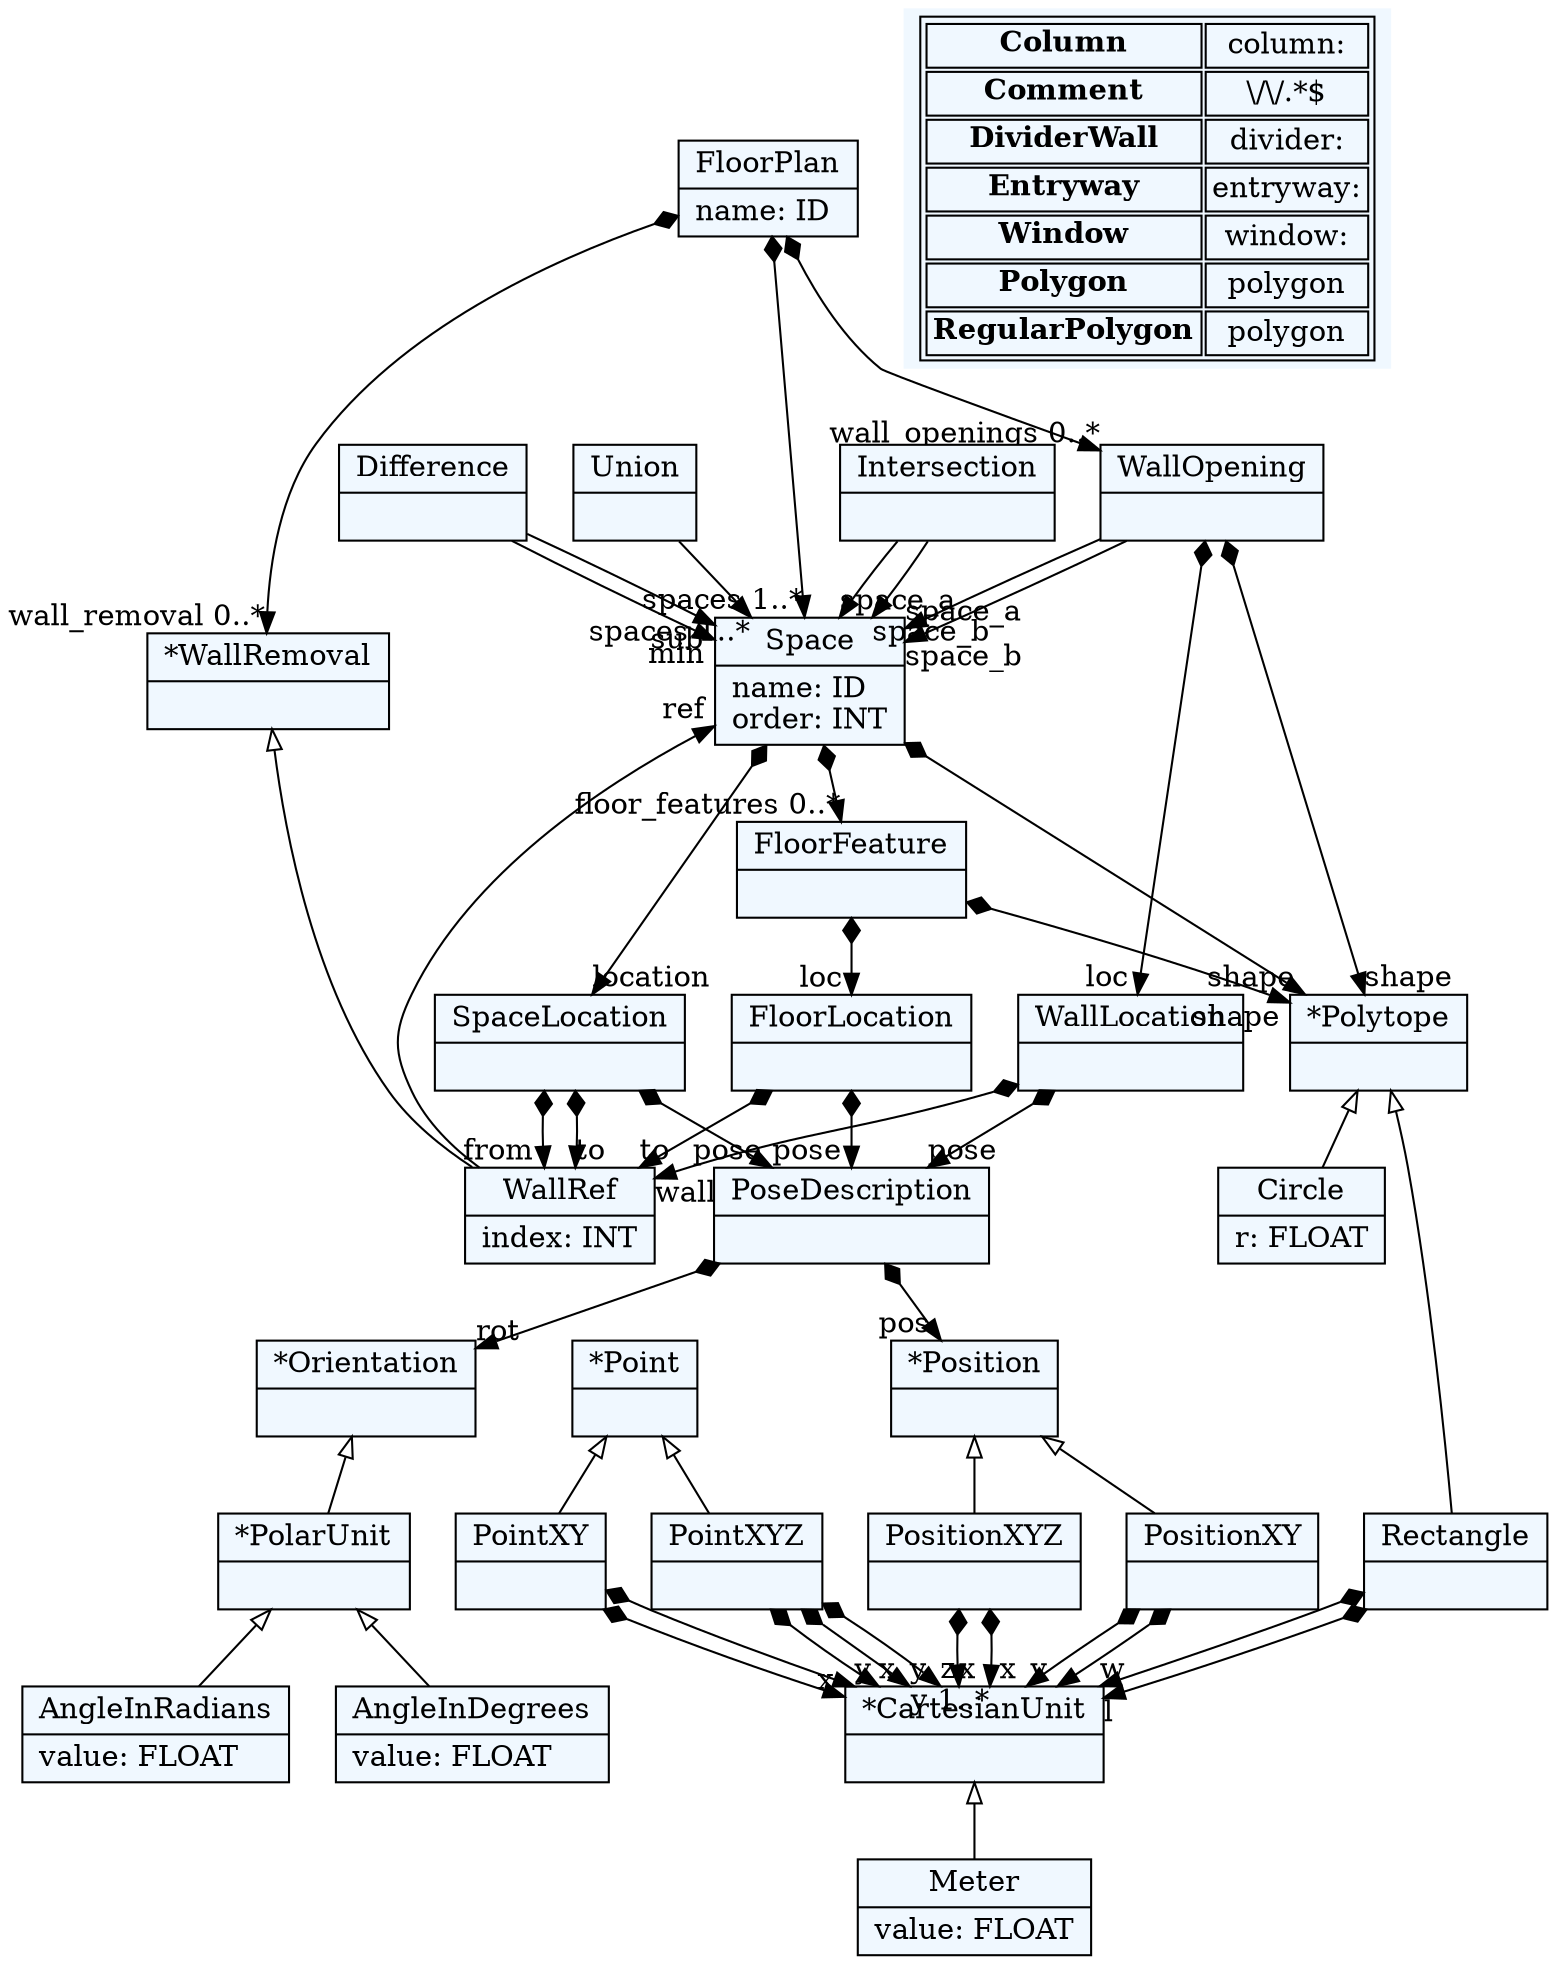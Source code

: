 
    digraph textX {
    fontname = "Bitstream Vera Sans"
    fontsize = 8
    node[
        shape=record,
        style=filled,
        fillcolor=aliceblue
    ]
    nodesep = 0.3
    edge[dir=black,arrowtail=empty]


23766880[ label="{FloorPlan|name: ID\l}"]

23771824[ label="{Space|name: ID\lorder: INT\l}"]

23734240[ label="{WallRef|index: INT\l}"]

23676576[ label="{SpaceLocation|}"]

23770880[ label="{FloorLocation|}"]

23761632[ label="{WallLocation|}"]

23726640[ label="{WallOpening|}"]

23790176[ label="{FloorFeature|}"]

23807376[ label="{Intersection|}"]

23812912[ label="{Difference|}"]

23818448[ label="{Union|}"]

23823984[ label="{*WallRemoval|}"]

23731296[ label="{*Polytope|}"]

23736240[ label="{Rectangle|}"]

23741184[ label="{Circle|r: FLOAT\l}"]

23523936[ label="{*CartesianUnit|}"]

23468144[ label="{Meter|value: FLOAT\l}"]

23678576[ label="{PointXY|}"]

23684112[ label="{PointXYZ|}"]

23689648[ label="{*Point|}"]

23696304[ label="{PositionXY|}"]

23701248[ label="{PositionXYZ|}"]

23706784[ label="{*Position|}"]

23712320[ label="{*PolarUnit|}"]

23717856[ label="{AngleInDegrees|value: FLOAT\l}"]

23687648[ label="{AngleInRadians|value: FLOAT\l}"]

23490496[ label="{*Orientation|}"]

23715856[ label="{PoseDescription|}"]



23766880 -> 23771824[arrowtail=diamond, dir=both, headlabel="spaces 1..*"]
23766880 -> 23726640[arrowtail=diamond, dir=both, headlabel="wall_openings 0..*"]
23766880 -> 23823984[arrowtail=diamond, dir=both, headlabel="wall_removal 0..*"]
23771824 -> 23731296[arrowtail=diamond, dir=both, headlabel="shape "]
23771824 -> 23676576[arrowtail=diamond, dir=both, headlabel="location "]
23771824 -> 23790176[arrowtail=diamond, dir=both, headlabel="floor_features 0..*"]
23734240 -> 23771824[headlabel="ref "]
23676576 -> 23734240[arrowtail=diamond, dir=both, headlabel="from "]
23676576 -> 23734240[arrowtail=diamond, dir=both, headlabel="to "]
23676576 -> 23715856[arrowtail=diamond, dir=both, headlabel="pose "]
23770880 -> 23734240[arrowtail=diamond, dir=both, headlabel="to "]
23770880 -> 23715856[arrowtail=diamond, dir=both, headlabel="pose "]
23761632 -> 23734240[arrowtail=diamond, dir=both, headlabel="wall "]
23761632 -> 23715856[arrowtail=diamond, dir=both, headlabel="pose "]
23726640 -> 23771824[headlabel="space_a "]
23726640 -> 23771824[headlabel="space_b "]
23726640 -> 23731296[arrowtail=diamond, dir=both, headlabel="shape "]
23726640 -> 23761632[arrowtail=diamond, dir=both, headlabel="loc "]
23790176 -> 23731296[arrowtail=diamond, dir=both, headlabel="shape "]
23790176 -> 23770880[arrowtail=diamond, dir=both, headlabel="loc "]
23807376 -> 23771824[headlabel="space_a "]
23807376 -> 23771824[headlabel="space_b "]
23812912 -> 23771824[headlabel="min "]
23812912 -> 23771824[headlabel="sub "]
23818448 -> 23771824[headlabel="spaces 1..*"]
23823984 -> 23734240 [dir=back]
23731296 -> 23736240 [dir=back]
23731296 -> 23741184 [dir=back]
23736240 -> 23523936[arrowtail=diamond, dir=both, headlabel="w "]
23736240 -> 23523936[arrowtail=diamond, dir=both, headlabel="l "]
23523936 -> 23468144 [dir=back]
23678576 -> 23523936[arrowtail=diamond, dir=both, headlabel="x "]
23678576 -> 23523936[arrowtail=diamond, dir=both, headlabel="y "]
23684112 -> 23523936[arrowtail=diamond, dir=both, headlabel="x "]
23684112 -> 23523936[arrowtail=diamond, dir=both, headlabel="y "]
23684112 -> 23523936[arrowtail=diamond, dir=both, headlabel="z "]
23689648 -> 23678576 [dir=back]
23689648 -> 23684112 [dir=back]
23696304 -> 23523936[arrowtail=diamond, dir=both, headlabel="x "]
23696304 -> 23523936[arrowtail=diamond, dir=both, headlabel="y "]
23701248 -> 23523936[arrowtail=diamond, dir=both, headlabel="x "]
23701248 -> 23523936[arrowtail=diamond, dir=both, headlabel="y 1..*"]
23706784 -> 23696304 [dir=back]
23706784 -> 23701248 [dir=back]
23712320 -> 23717856 [dir=back]
23712320 -> 23687648 [dir=back]
23490496 -> 23712320 [dir=back]
23715856 -> 23706784[arrowtail=diamond, dir=both, headlabel="pos "]
23715856 -> 23490496[arrowtail=diamond, dir=both, headlabel="rot "]
match_rules [ shape=plaintext, label=< <table>
	<tr>
		<td><b>Column</b></td><td>column:</td>
	</tr>
	<tr>
		<td><b>Comment</b></td><td>\/\/.*$</td>
	</tr>
	<tr>
		<td><b>DividerWall</b></td><td>divider:</td>
	</tr>
	<tr>
		<td><b>Entryway</b></td><td>entryway:</td>
	</tr>
	<tr>
		<td><b>Window</b></td><td>window:</td>
	</tr>
	<tr>
		<td><b>Polygon</b></td><td>polygon</td>
	</tr>
	<tr>
		<td><b>RegularPolygon</b></td><td>polygon</td>
	</tr>
</table> >]


}
